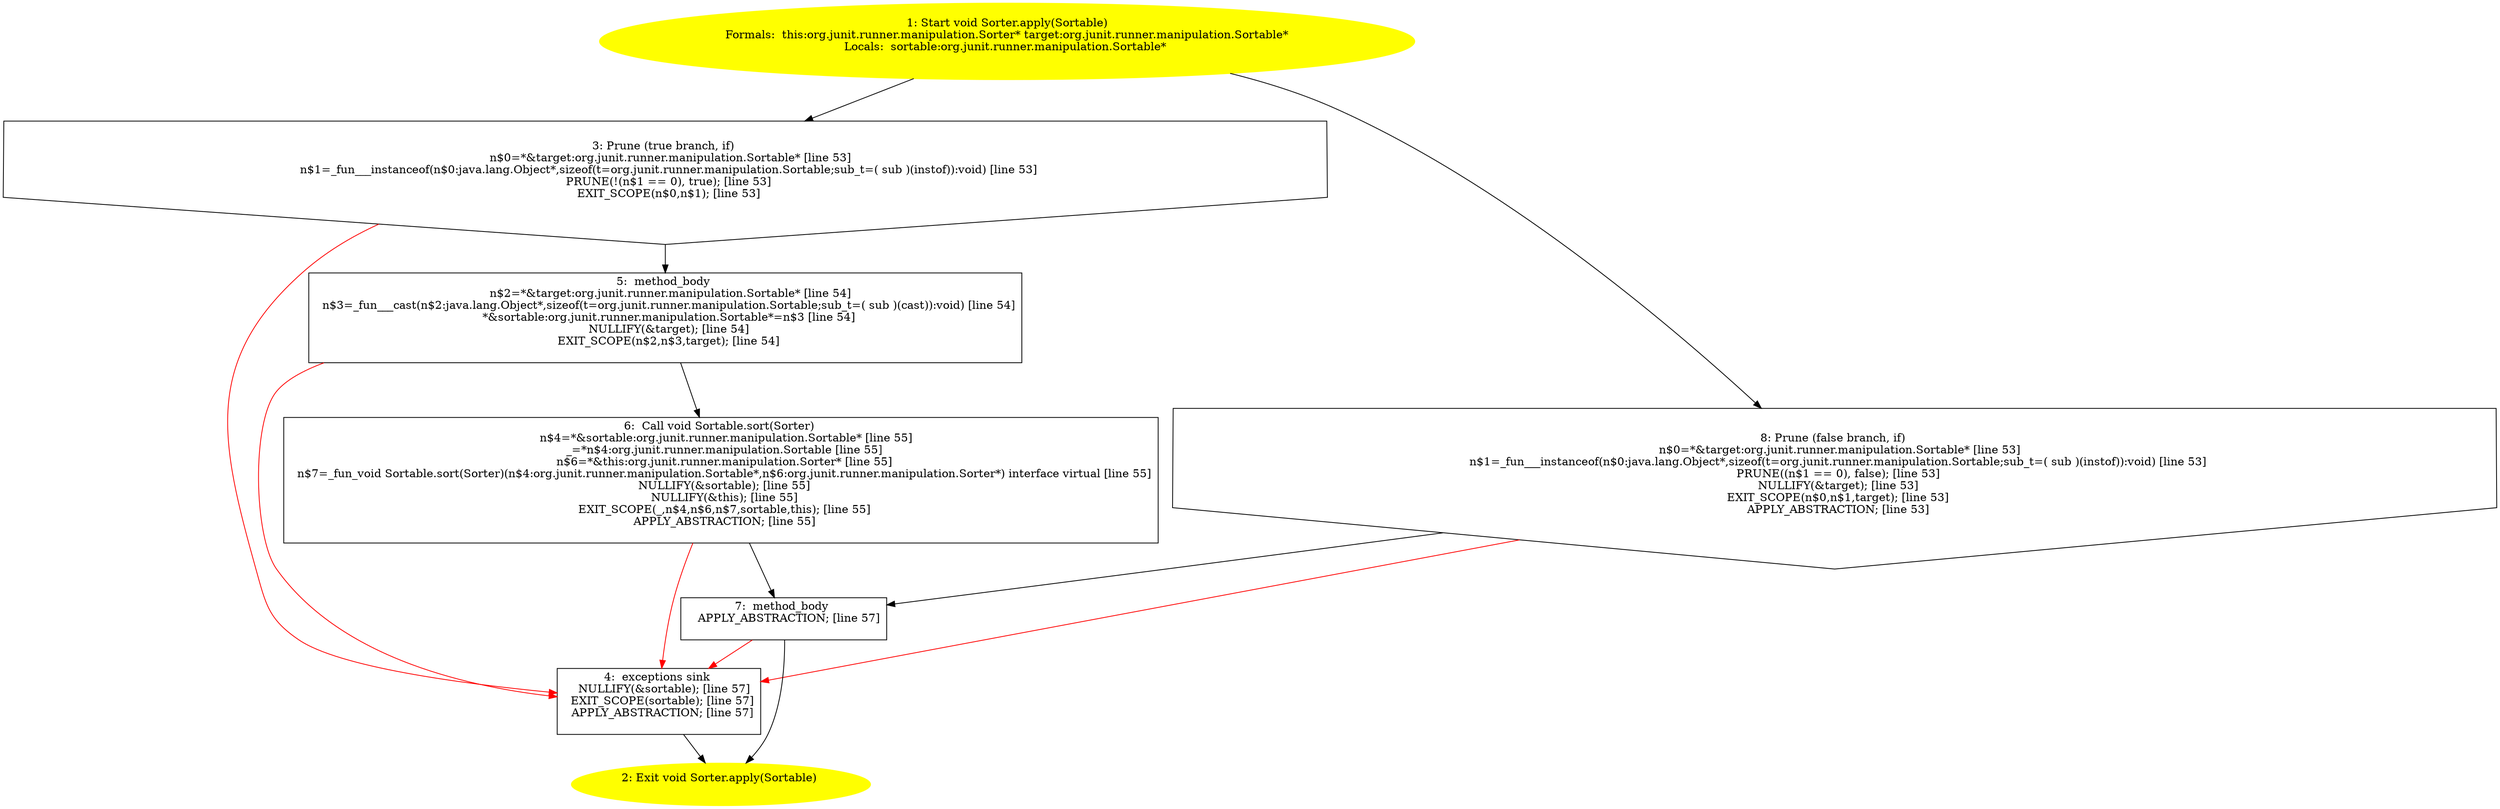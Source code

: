 /* @generated */
digraph cfg {
"org.junit.runner.manipulation.Sorter.apply(org.junit.runner.manipulation.Sortable):void.39f42e8aad7ce8641ac77e21d0cf8965_1" [label="1: Start void Sorter.apply(Sortable)\nFormals:  this:org.junit.runner.manipulation.Sorter* target:org.junit.runner.manipulation.Sortable*\nLocals:  sortable:org.junit.runner.manipulation.Sortable* \n  " color=yellow style=filled]
	

	 "org.junit.runner.manipulation.Sorter.apply(org.junit.runner.manipulation.Sortable):void.39f42e8aad7ce8641ac77e21d0cf8965_1" -> "org.junit.runner.manipulation.Sorter.apply(org.junit.runner.manipulation.Sortable):void.39f42e8aad7ce8641ac77e21d0cf8965_3" ;
	 "org.junit.runner.manipulation.Sorter.apply(org.junit.runner.manipulation.Sortable):void.39f42e8aad7ce8641ac77e21d0cf8965_1" -> "org.junit.runner.manipulation.Sorter.apply(org.junit.runner.manipulation.Sortable):void.39f42e8aad7ce8641ac77e21d0cf8965_8" ;
"org.junit.runner.manipulation.Sorter.apply(org.junit.runner.manipulation.Sortable):void.39f42e8aad7ce8641ac77e21d0cf8965_2" [label="2: Exit void Sorter.apply(Sortable) \n  " color=yellow style=filled]
	

"org.junit.runner.manipulation.Sorter.apply(org.junit.runner.manipulation.Sortable):void.39f42e8aad7ce8641ac77e21d0cf8965_3" [label="3: Prune (true branch, if) \n   n$0=*&target:org.junit.runner.manipulation.Sortable* [line 53]\n  n$1=_fun___instanceof(n$0:java.lang.Object*,sizeof(t=org.junit.runner.manipulation.Sortable;sub_t=( sub )(instof)):void) [line 53]\n  PRUNE(!(n$1 == 0), true); [line 53]\n  EXIT_SCOPE(n$0,n$1); [line 53]\n " shape="invhouse"]
	

	 "org.junit.runner.manipulation.Sorter.apply(org.junit.runner.manipulation.Sortable):void.39f42e8aad7ce8641ac77e21d0cf8965_3" -> "org.junit.runner.manipulation.Sorter.apply(org.junit.runner.manipulation.Sortable):void.39f42e8aad7ce8641ac77e21d0cf8965_5" ;
	 "org.junit.runner.manipulation.Sorter.apply(org.junit.runner.manipulation.Sortable):void.39f42e8aad7ce8641ac77e21d0cf8965_3" -> "org.junit.runner.manipulation.Sorter.apply(org.junit.runner.manipulation.Sortable):void.39f42e8aad7ce8641ac77e21d0cf8965_4" [color="red" ];
"org.junit.runner.manipulation.Sorter.apply(org.junit.runner.manipulation.Sortable):void.39f42e8aad7ce8641ac77e21d0cf8965_4" [label="4:  exceptions sink \n   NULLIFY(&sortable); [line 57]\n  EXIT_SCOPE(sortable); [line 57]\n  APPLY_ABSTRACTION; [line 57]\n " shape="box"]
	

	 "org.junit.runner.manipulation.Sorter.apply(org.junit.runner.manipulation.Sortable):void.39f42e8aad7ce8641ac77e21d0cf8965_4" -> "org.junit.runner.manipulation.Sorter.apply(org.junit.runner.manipulation.Sortable):void.39f42e8aad7ce8641ac77e21d0cf8965_2" ;
"org.junit.runner.manipulation.Sorter.apply(org.junit.runner.manipulation.Sortable):void.39f42e8aad7ce8641ac77e21d0cf8965_5" [label="5:  method_body \n   n$2=*&target:org.junit.runner.manipulation.Sortable* [line 54]\n  n$3=_fun___cast(n$2:java.lang.Object*,sizeof(t=org.junit.runner.manipulation.Sortable;sub_t=( sub )(cast)):void) [line 54]\n  *&sortable:org.junit.runner.manipulation.Sortable*=n$3 [line 54]\n  NULLIFY(&target); [line 54]\n  EXIT_SCOPE(n$2,n$3,target); [line 54]\n " shape="box"]
	

	 "org.junit.runner.manipulation.Sorter.apply(org.junit.runner.manipulation.Sortable):void.39f42e8aad7ce8641ac77e21d0cf8965_5" -> "org.junit.runner.manipulation.Sorter.apply(org.junit.runner.manipulation.Sortable):void.39f42e8aad7ce8641ac77e21d0cf8965_6" ;
	 "org.junit.runner.manipulation.Sorter.apply(org.junit.runner.manipulation.Sortable):void.39f42e8aad7ce8641ac77e21d0cf8965_5" -> "org.junit.runner.manipulation.Sorter.apply(org.junit.runner.manipulation.Sortable):void.39f42e8aad7ce8641ac77e21d0cf8965_4" [color="red" ];
"org.junit.runner.manipulation.Sorter.apply(org.junit.runner.manipulation.Sortable):void.39f42e8aad7ce8641ac77e21d0cf8965_6" [label="6:  Call void Sortable.sort(Sorter) \n   n$4=*&sortable:org.junit.runner.manipulation.Sortable* [line 55]\n  _=*n$4:org.junit.runner.manipulation.Sortable [line 55]\n  n$6=*&this:org.junit.runner.manipulation.Sorter* [line 55]\n  n$7=_fun_void Sortable.sort(Sorter)(n$4:org.junit.runner.manipulation.Sortable*,n$6:org.junit.runner.manipulation.Sorter*) interface virtual [line 55]\n  NULLIFY(&sortable); [line 55]\n  NULLIFY(&this); [line 55]\n  EXIT_SCOPE(_,n$4,n$6,n$7,sortable,this); [line 55]\n  APPLY_ABSTRACTION; [line 55]\n " shape="box"]
	

	 "org.junit.runner.manipulation.Sorter.apply(org.junit.runner.manipulation.Sortable):void.39f42e8aad7ce8641ac77e21d0cf8965_6" -> "org.junit.runner.manipulation.Sorter.apply(org.junit.runner.manipulation.Sortable):void.39f42e8aad7ce8641ac77e21d0cf8965_7" ;
	 "org.junit.runner.manipulation.Sorter.apply(org.junit.runner.manipulation.Sortable):void.39f42e8aad7ce8641ac77e21d0cf8965_6" -> "org.junit.runner.manipulation.Sorter.apply(org.junit.runner.manipulation.Sortable):void.39f42e8aad7ce8641ac77e21d0cf8965_4" [color="red" ];
"org.junit.runner.manipulation.Sorter.apply(org.junit.runner.manipulation.Sortable):void.39f42e8aad7ce8641ac77e21d0cf8965_7" [label="7:  method_body \n   APPLY_ABSTRACTION; [line 57]\n " shape="box"]
	

	 "org.junit.runner.manipulation.Sorter.apply(org.junit.runner.manipulation.Sortable):void.39f42e8aad7ce8641ac77e21d0cf8965_7" -> "org.junit.runner.manipulation.Sorter.apply(org.junit.runner.manipulation.Sortable):void.39f42e8aad7ce8641ac77e21d0cf8965_2" ;
	 "org.junit.runner.manipulation.Sorter.apply(org.junit.runner.manipulation.Sortable):void.39f42e8aad7ce8641ac77e21d0cf8965_7" -> "org.junit.runner.manipulation.Sorter.apply(org.junit.runner.manipulation.Sortable):void.39f42e8aad7ce8641ac77e21d0cf8965_4" [color="red" ];
"org.junit.runner.manipulation.Sorter.apply(org.junit.runner.manipulation.Sortable):void.39f42e8aad7ce8641ac77e21d0cf8965_8" [label="8: Prune (false branch, if) \n   n$0=*&target:org.junit.runner.manipulation.Sortable* [line 53]\n  n$1=_fun___instanceof(n$0:java.lang.Object*,sizeof(t=org.junit.runner.manipulation.Sortable;sub_t=( sub )(instof)):void) [line 53]\n  PRUNE((n$1 == 0), false); [line 53]\n  NULLIFY(&target); [line 53]\n  EXIT_SCOPE(n$0,n$1,target); [line 53]\n  APPLY_ABSTRACTION; [line 53]\n " shape="invhouse"]
	

	 "org.junit.runner.manipulation.Sorter.apply(org.junit.runner.manipulation.Sortable):void.39f42e8aad7ce8641ac77e21d0cf8965_8" -> "org.junit.runner.manipulation.Sorter.apply(org.junit.runner.manipulation.Sortable):void.39f42e8aad7ce8641ac77e21d0cf8965_7" ;
	 "org.junit.runner.manipulation.Sorter.apply(org.junit.runner.manipulation.Sortable):void.39f42e8aad7ce8641ac77e21d0cf8965_8" -> "org.junit.runner.manipulation.Sorter.apply(org.junit.runner.manipulation.Sortable):void.39f42e8aad7ce8641ac77e21d0cf8965_4" [color="red" ];
}
